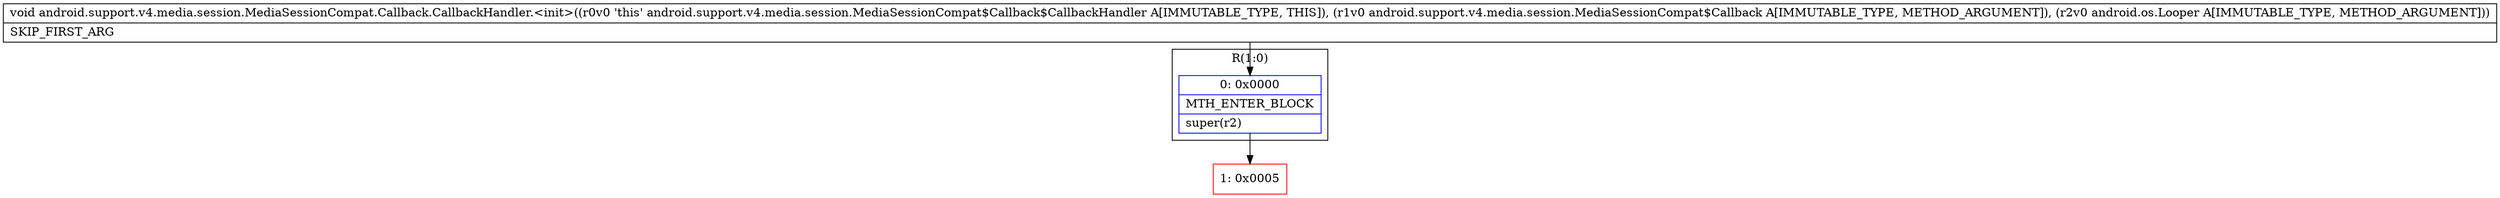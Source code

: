digraph "CFG forandroid.support.v4.media.session.MediaSessionCompat.Callback.CallbackHandler.\<init\>(Landroid\/support\/v4\/media\/session\/MediaSessionCompat$Callback;Landroid\/os\/Looper;)V" {
subgraph cluster_Region_783512295 {
label = "R(1:0)";
node [shape=record,color=blue];
Node_0 [shape=record,label="{0\:\ 0x0000|MTH_ENTER_BLOCK\l|super(r2)\l}"];
}
Node_1 [shape=record,color=red,label="{1\:\ 0x0005}"];
MethodNode[shape=record,label="{void android.support.v4.media.session.MediaSessionCompat.Callback.CallbackHandler.\<init\>((r0v0 'this' android.support.v4.media.session.MediaSessionCompat$Callback$CallbackHandler A[IMMUTABLE_TYPE, THIS]), (r1v0 android.support.v4.media.session.MediaSessionCompat$Callback A[IMMUTABLE_TYPE, METHOD_ARGUMENT]), (r2v0 android.os.Looper A[IMMUTABLE_TYPE, METHOD_ARGUMENT]))  | SKIP_FIRST_ARG\l}"];
MethodNode -> Node_0;
Node_0 -> Node_1;
}

